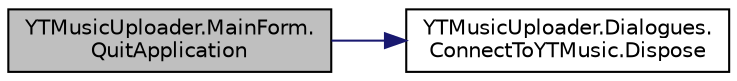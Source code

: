 digraph "YTMusicUploader.MainForm.QuitApplication"
{
 // LATEX_PDF_SIZE
  edge [fontname="Helvetica",fontsize="10",labelfontname="Helvetica",labelfontsize="10"];
  node [fontname="Helvetica",fontsize="10",shape=record];
  rankdir="LR";
  Node1 [label="YTMusicUploader.MainForm.\lQuitApplication",height=0.2,width=0.4,color="black", fillcolor="grey75", style="filled", fontcolor="black",tooltip=" "];
  Node1 -> Node2 [color="midnightblue",fontsize="10",style="solid"];
  Node2 [label="YTMusicUploader.Dialogues.\lConnectToYTMusic.Dispose",height=0.2,width=0.4,color="black", fillcolor="white", style="filled",URL="$d8/d24/class_y_t_music_uploader_1_1_dialogues_1_1_connect_to_y_t_music.html#a6f2c629f96fda031083d3a9aad854666",tooltip="Clean up any resources being used."];
}
